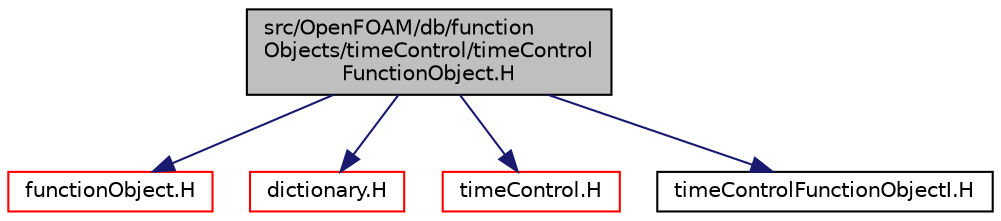 digraph "src/OpenFOAM/db/functionObjects/timeControl/timeControlFunctionObject.H"
{
  bgcolor="transparent";
  edge [fontname="Helvetica",fontsize="10",labelfontname="Helvetica",labelfontsize="10"];
  node [fontname="Helvetica",fontsize="10",shape=record];
  Node0 [label="src/OpenFOAM/db/function\lObjects/timeControl/timeControl\lFunctionObject.H",height=0.2,width=0.4,color="black", fillcolor="grey75", style="filled", fontcolor="black"];
  Node0 -> Node1 [color="midnightblue",fontsize="10",style="solid",fontname="Helvetica"];
  Node1 [label="functionObject.H",height=0.2,width=0.4,color="red",URL="$a09647.html"];
  Node0 -> Node68 [color="midnightblue",fontsize="10",style="solid",fontname="Helvetica"];
  Node68 [label="dictionary.H",height=0.2,width=0.4,color="red",URL="$a09506.html"];
  Node0 -> Node87 [color="midnightblue",fontsize="10",style="solid",fontname="Helvetica"];
  Node87 [label="timeControl.H",height=0.2,width=0.4,color="red",URL="$a09686.html"];
  Node0 -> Node177 [color="midnightblue",fontsize="10",style="solid",fontname="Helvetica"];
  Node177 [label="timeControlFunctionObjectI.H",height=0.2,width=0.4,color="black",URL="$a09695.html"];
}
